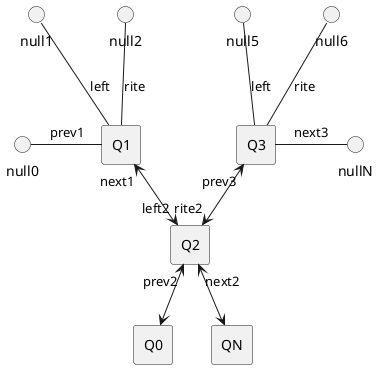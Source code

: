 @startuml

rectangle Q0

rectangle Q1
rectangle Q2
rectangle Q3

rectangle QN

Q1 -left-() null0:prev1

Q1  -up-() null1:"left"
Q1  -up-() null2:"rite"

Q0 <-up-> "prev2" Q2

Q1 "next1" <-down-> "left2" Q2

Q2 "rite2" <-up-> "prev3" Q3

Q2 "next2" <-down-> QN

Q3  -up-() null6:"rite"
Q3  -up-() null5:"left"

Q3  -right-() nullN:next3

Q1 -[hidden]- Q0
Q3 -[hidden]- QN

@enduml